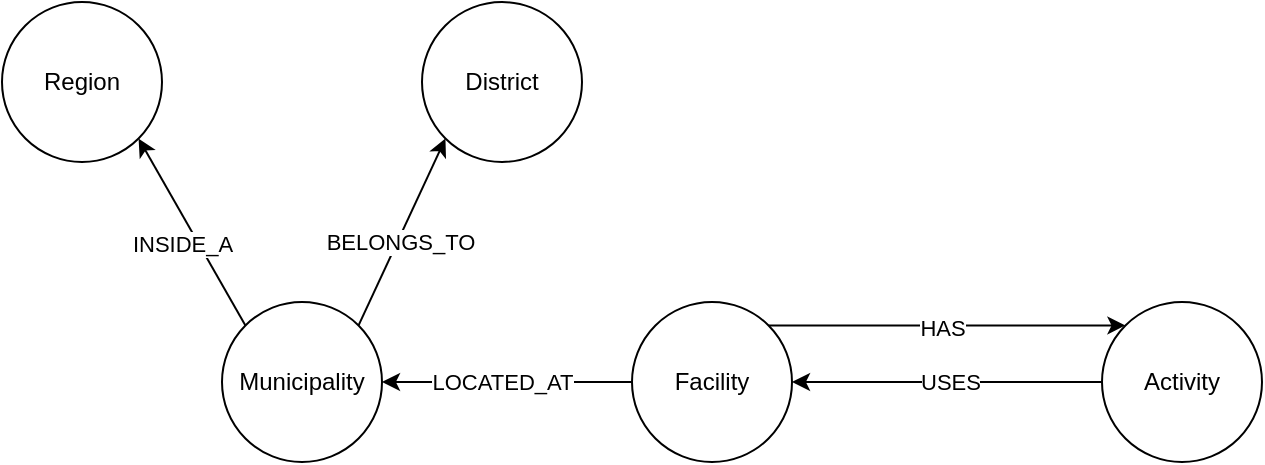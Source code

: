 <mxfile>
    <diagram id="WRaaHnAnH4i0tcQryUTG" name="Page-1">
        <mxGraphModel dx="866" dy="301" grid="1" gridSize="10" guides="1" tooltips="1" connect="1" arrows="1" fold="1" page="1" pageScale="1" pageWidth="850" pageHeight="1100" math="0" shadow="0">
            <root>
                <mxCell id="0"/>
                <mxCell id="1" parent="0"/>
                <mxCell id="15" style="edgeStyle=none;html=1;exitX=1;exitY=0;exitDx=0;exitDy=0;entryX=0;entryY=0;entryDx=0;entryDy=0;" edge="1" parent="1" source="2" target="6">
                    <mxGeometry relative="1" as="geometry"/>
                </mxCell>
                <mxCell id="16" value="HAS" style="edgeLabel;html=1;align=center;verticalAlign=middle;resizable=0;points=[];" vertex="1" connectable="0" parent="15">
                    <mxGeometry x="-0.387" y="-1" relative="1" as="geometry">
                        <mxPoint x="32" as="offset"/>
                    </mxGeometry>
                </mxCell>
                <mxCell id="2" value="Facility" style="ellipse;whiteSpace=wrap;html=1;aspect=fixed;" parent="1" vertex="1">
                    <mxGeometry x="385" y="510" width="80" height="80" as="geometry"/>
                </mxCell>
                <mxCell id="10" style="edgeStyle=none;html=1;exitX=1;exitY=0;exitDx=0;exitDy=0;entryX=0;entryY=1;entryDx=0;entryDy=0;" parent="1" source="3" target="9" edge="1">
                    <mxGeometry relative="1" as="geometry"/>
                </mxCell>
                <mxCell id="11" value="BELONGS_TO" style="edgeLabel;html=1;align=center;verticalAlign=middle;resizable=0;points=[];" parent="10" vertex="1" connectable="0">
                    <mxGeometry x="-0.279" y="1" relative="1" as="geometry">
                        <mxPoint x="6" y="-8" as="offset"/>
                    </mxGeometry>
                </mxCell>
                <mxCell id="13" style="edgeStyle=none;html=1;exitX=0;exitY=0;exitDx=0;exitDy=0;entryX=1;entryY=1;entryDx=0;entryDy=0;" parent="1" source="3" target="12" edge="1">
                    <mxGeometry relative="1" as="geometry">
                        <Array as="points"/>
                    </mxGeometry>
                </mxCell>
                <mxCell id="14" value="INSIDE_A" style="edgeLabel;html=1;align=center;verticalAlign=middle;resizable=0;points=[];" parent="13" vertex="1" connectable="0">
                    <mxGeometry x="0.412" y="-3" relative="1" as="geometry">
                        <mxPoint x="3" y="26" as="offset"/>
                    </mxGeometry>
                </mxCell>
                <mxCell id="3" value="Municipality" style="ellipse;whiteSpace=wrap;html=1;aspect=fixed;" parent="1" vertex="1">
                    <mxGeometry x="180" y="510" width="80" height="80" as="geometry"/>
                </mxCell>
                <mxCell id="4" value="" style="endArrow=classic;html=1;entryX=1;entryY=0.5;entryDx=0;entryDy=0;exitX=0;exitY=0.5;exitDx=0;exitDy=0;" parent="1" source="2" target="3" edge="1">
                    <mxGeometry width="50" height="50" relative="1" as="geometry">
                        <mxPoint x="480" y="610" as="sourcePoint"/>
                        <mxPoint x="530" y="560" as="targetPoint"/>
                    </mxGeometry>
                </mxCell>
                <mxCell id="5" value="LOCATED_AT" style="edgeLabel;html=1;align=center;verticalAlign=middle;resizable=0;points=[];" parent="4" vertex="1" connectable="0">
                    <mxGeometry x="0.276" y="1" relative="1" as="geometry">
                        <mxPoint x="15" y="-1" as="offset"/>
                    </mxGeometry>
                </mxCell>
                <mxCell id="7" style="edgeStyle=none;html=1;entryX=1;entryY=0.5;entryDx=0;entryDy=0;" parent="1" source="6" target="2" edge="1">
                    <mxGeometry relative="1" as="geometry"/>
                </mxCell>
                <mxCell id="8" value="USES" style="edgeLabel;html=1;align=center;verticalAlign=middle;resizable=0;points=[];" parent="7" vertex="1" connectable="0">
                    <mxGeometry x="0.36" y="-1" relative="1" as="geometry">
                        <mxPoint x="29" y="1" as="offset"/>
                    </mxGeometry>
                </mxCell>
                <mxCell id="6" value="Activity" style="ellipse;whiteSpace=wrap;html=1;aspect=fixed;" parent="1" vertex="1">
                    <mxGeometry x="620" y="510" width="80" height="80" as="geometry"/>
                </mxCell>
                <mxCell id="9" value="District" style="ellipse;whiteSpace=wrap;html=1;aspect=fixed;" parent="1" vertex="1">
                    <mxGeometry x="280" y="360" width="80" height="80" as="geometry"/>
                </mxCell>
                <mxCell id="12" value="Region" style="ellipse;whiteSpace=wrap;html=1;aspect=fixed;" parent="1" vertex="1">
                    <mxGeometry x="70" y="360" width="80" height="80" as="geometry"/>
                </mxCell>
            </root>
        </mxGraphModel>
    </diagram>
</mxfile>